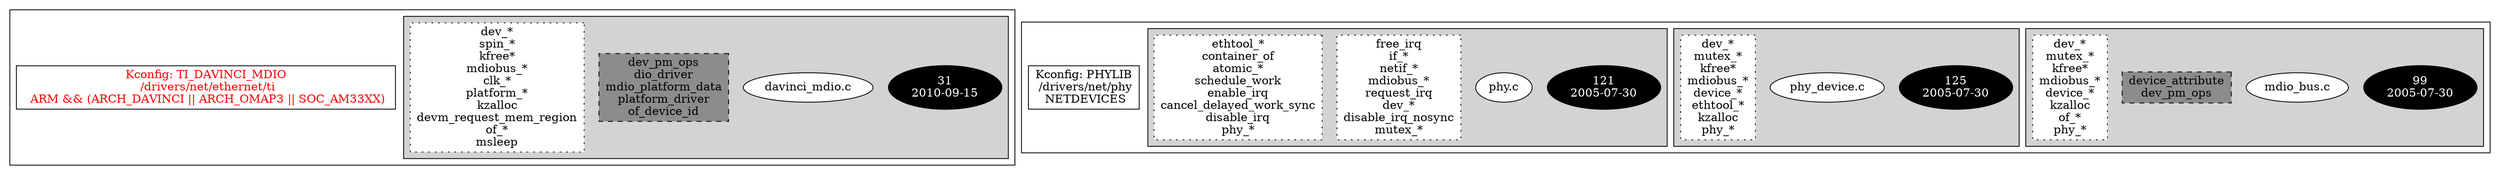 digraph Driver {
	ranksep=2;
	splines=ortho;
	//Symbol: TI_DAVINCI_MDIO
	subgraph "cluster_TI_DAVINCI_MDIO"{
		subgraph "cluster_davinci_mdio.c" {
			style=filled
			"commit_davinci_mdio.c" [style=filled, fillcolor=black, fontcolor=white, label="31\n2010-09-15"];
			"davinci_mdio.c" [style=filled, fillcolor=white, fontcolor=black, label="davinci_mdio.c\n"];
			"structs-davinci_mdio.c" [style="filled,dashed" shape=box, fillcolor=grey55, fontcolor=black, label="dev_pm_ops\ndio_driver\nmdio_platform_data\nplatform_driver\nof_device_id\n"];
			"funccall0-davinci_mdio.c" [style="filled,dotted" shape=box, fillcolor=white, fontcolor=black, label="dev_*\nspin_*\nkfree*\nmdiobus_*\nclk_*\nplatform_*\nkzalloc\ndevm_request_mem_region\nof_*\nmsleep\n"];
		}
		"K:TI_DAVINCI_MDIO" [label="Kconfig: TI_DAVINCI_MDIO\n /drivers/net/ethernet/ti\n  ARM && (ARCH_DAVINCI || ARCH_OMAP3 || SOC_AM33XX) ", shape=box, fontcolor=red];
	}
	//Symbol: PHYLIB
	subgraph "cluster_PHYLIB"{
		subgraph "cluster_mdio_bus.c" {
			style=filled
			"commit_mdio_bus.c" [style=filled, fillcolor=black, fontcolor=white, label="99\n2005-07-30"];
			"mdio_bus.c" [style=filled, fillcolor=white, fontcolor=black, label="mdio_bus.c\n"];
			"structs-mdio_bus.c" [style="filled,dashed" shape=box, fillcolor=grey55, fontcolor=black, label="device_attribute\ndev_pm_ops\n"];
			"funccall0-mdio_bus.c" [style="filled,dotted" shape=box, fillcolor=white, fontcolor=black, label="dev_*\nmutex_*\nkfree*\nmdiobus_*\ndevice_*\nkzalloc\nof_*\nphy_*\n"];
		}
		subgraph "cluster_phy_device.c" {
			style=filled
			"commit_phy_device.c" [style=filled, fillcolor=black, fontcolor=white, label="125\n2005-07-30"];
			"phy_device.c" [style=filled, fillcolor=white, fontcolor=black, label="phy_device.c\n"];
			"funccall0-phy_device.c" [style="filled,dotted" shape=box, fillcolor=white, fontcolor=black, label="dev_*\nmutex_*\nkfree*\nmdiobus_*\ndevice_*\nethtool_*\nkzalloc\nphy_*\n"];
		}
		subgraph "cluster_phy.c" {
			style=filled
			"commit_phy.c" [style=filled, fillcolor=black, fontcolor=white, label="121\n2005-07-30"];
			"phy.c" [style=filled, fillcolor=white, fontcolor=black, label="phy.c\n"];
			"funccall2-phy.c" [style="filled,dotted" shape=box, fillcolor=white, fontcolor=black, label="free_irq\nif_*\nnetif_*\nmdiobus_*\nrequest_irq\ndev_*\ndisable_irq_nosync\nmutex_*\n"];
			"funccall1-phy.c" [style="filled,dotted" shape=box, fillcolor=white, fontcolor=black, label="ethtool_*\ncontainer_of\natomic_*\nschedule_work\nenable_irq\ncancel_delayed_work_sync\ndisable_irq\nphy_*\n"];
		}
		"K:PHYLIB" [label="Kconfig: PHYLIB\n /drivers/net/phy\n  NETDEVICES ", shape=box];
	}
}
